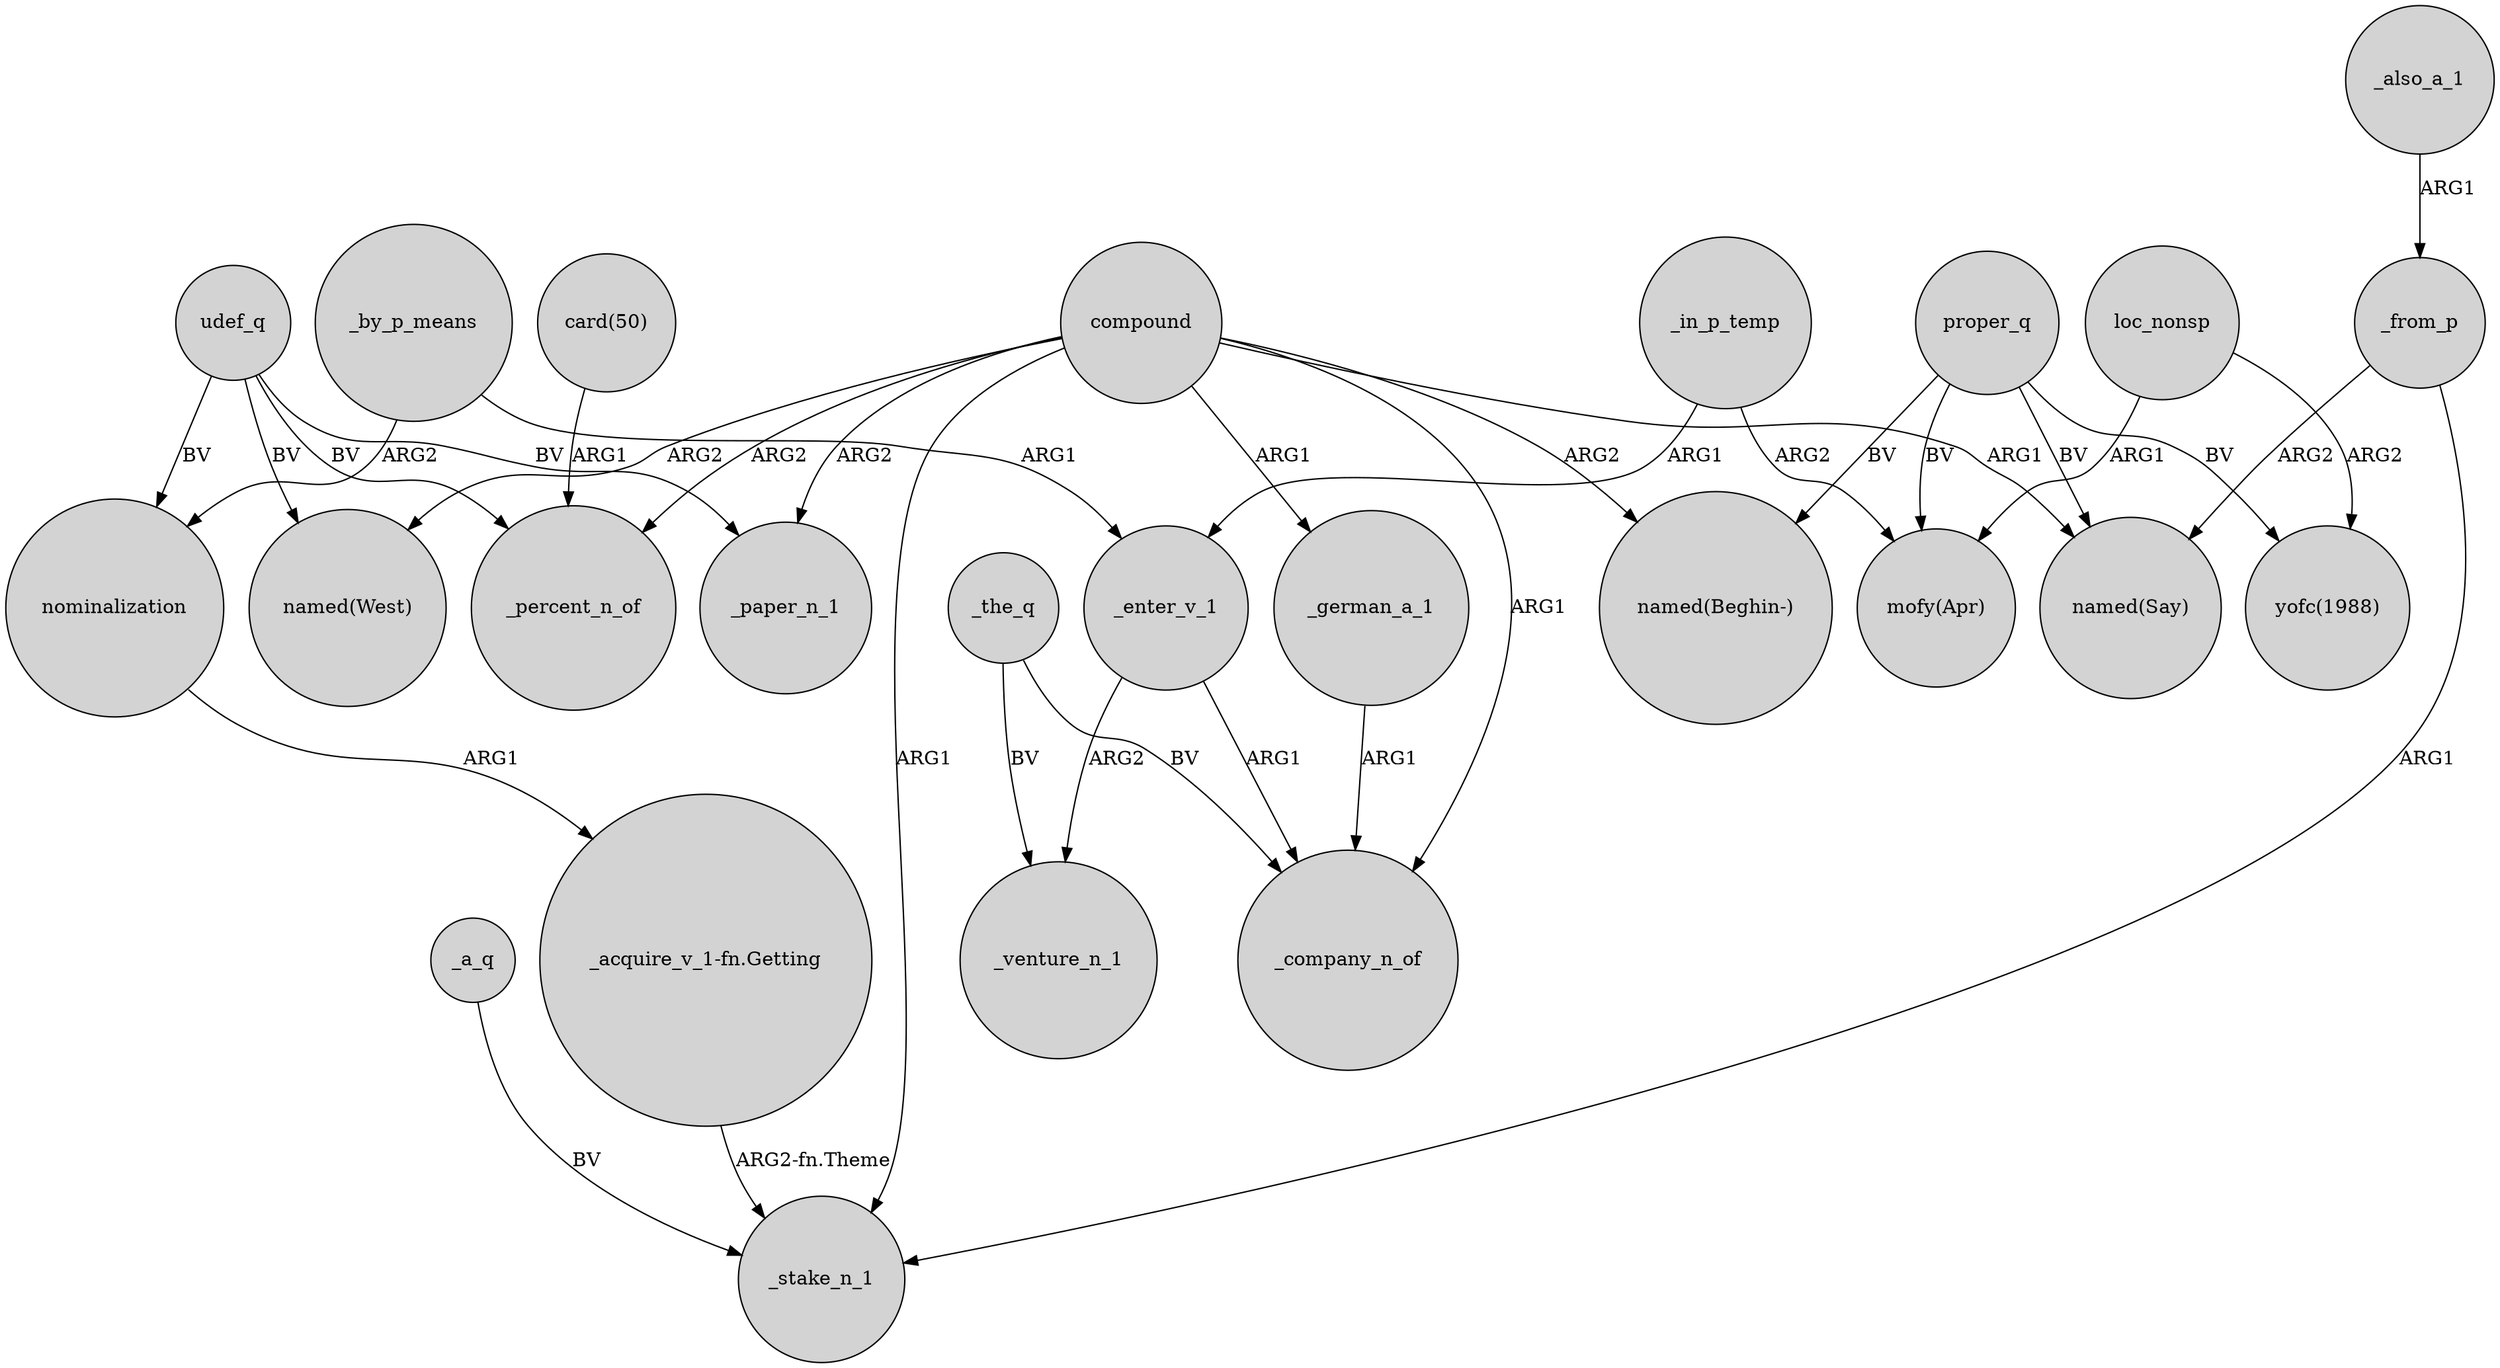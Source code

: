 digraph {
	node [shape=circle style=filled]
	_a_q -> _stake_n_1 [label=BV]
	compound -> "named(West)" [label=ARG2]
	_by_p_means -> nominalization [label=ARG2]
	_also_a_1 -> _from_p [label=ARG1]
	_by_p_means -> _enter_v_1 [label=ARG1]
	proper_q -> "named(Say)" [label=BV]
	_from_p -> "named(Say)" [label=ARG2]
	_enter_v_1 -> _company_n_of [label=ARG1]
	nominalization -> "_acquire_v_1-fn.Getting" [label=ARG1]
	compound -> "named(Beghin-)" [label=ARG2]
	proper_q -> "mofy(Apr)" [label=BV]
	"_acquire_v_1-fn.Getting" -> _stake_n_1 [label="ARG2-fn.Theme"]
	compound -> _percent_n_of [label=ARG2]
	_the_q -> _company_n_of [label=BV]
	_in_p_temp -> _enter_v_1 [label=ARG1]
	compound -> _company_n_of [label=ARG1]
	compound -> _german_a_1 [label=ARG1]
	"card(50)" -> _percent_n_of [label=ARG1]
	proper_q -> "yofc(1988)" [label=BV]
	udef_q -> "named(West)" [label=BV]
	compound -> _paper_n_1 [label=ARG2]
	_enter_v_1 -> _venture_n_1 [label=ARG2]
	_in_p_temp -> "mofy(Apr)" [label=ARG2]
	_the_q -> _venture_n_1 [label=BV]
	proper_q -> "named(Beghin-)" [label=BV]
	loc_nonsp -> "mofy(Apr)" [label=ARG1]
	udef_q -> nominalization [label=BV]
	compound -> _stake_n_1 [label=ARG1]
	compound -> "named(Say)" [label=ARG1]
	udef_q -> _paper_n_1 [label=BV]
	_from_p -> _stake_n_1 [label=ARG1]
	udef_q -> _percent_n_of [label=BV]
	_german_a_1 -> _company_n_of [label=ARG1]
	loc_nonsp -> "yofc(1988)" [label=ARG2]
}
